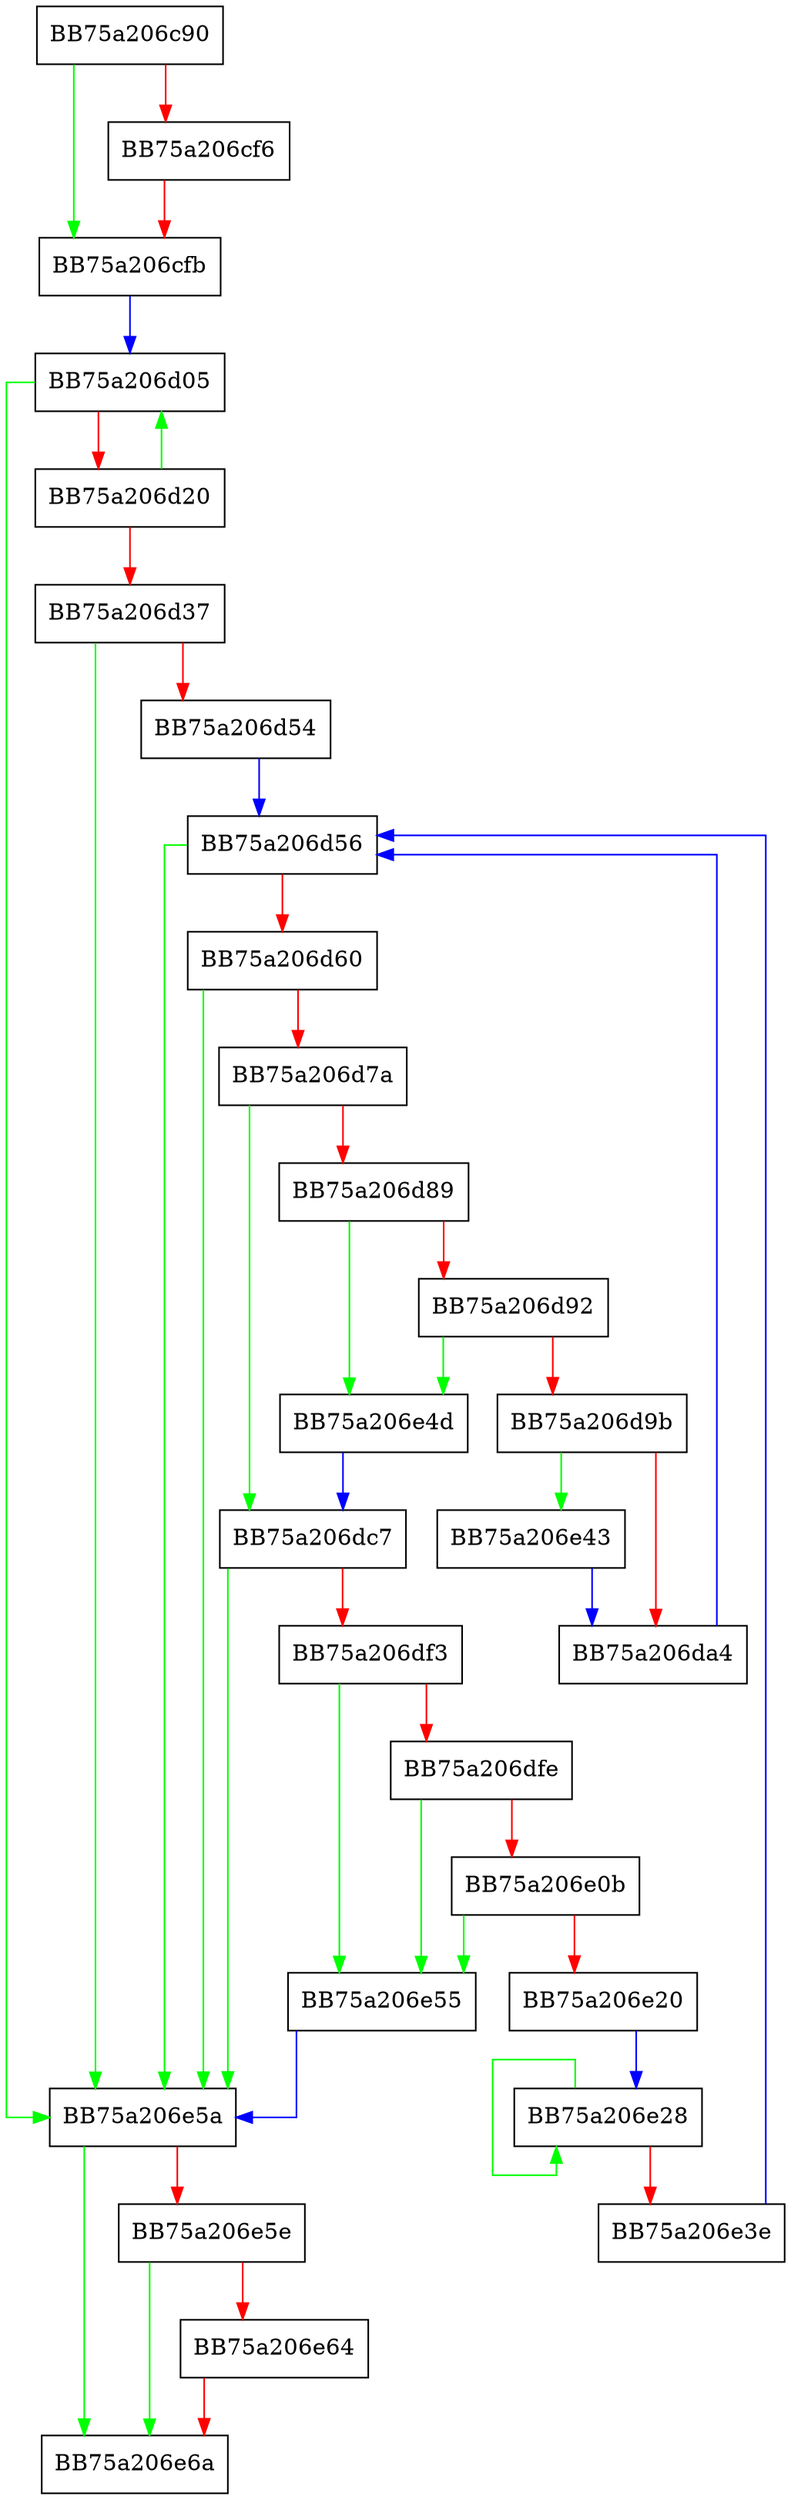 digraph ReadLengths {
  node [shape="box"];
  graph [splines=ortho];
  BB75a206c90 -> BB75a206cfb [color="green"];
  BB75a206c90 -> BB75a206cf6 [color="red"];
  BB75a206cf6 -> BB75a206cfb [color="red"];
  BB75a206cfb -> BB75a206d05 [color="blue"];
  BB75a206d05 -> BB75a206e5a [color="green"];
  BB75a206d05 -> BB75a206d20 [color="red"];
  BB75a206d20 -> BB75a206d05 [color="green"];
  BB75a206d20 -> BB75a206d37 [color="red"];
  BB75a206d37 -> BB75a206e5a [color="green"];
  BB75a206d37 -> BB75a206d54 [color="red"];
  BB75a206d54 -> BB75a206d56 [color="blue"];
  BB75a206d56 -> BB75a206e5a [color="green"];
  BB75a206d56 -> BB75a206d60 [color="red"];
  BB75a206d60 -> BB75a206e5a [color="green"];
  BB75a206d60 -> BB75a206d7a [color="red"];
  BB75a206d7a -> BB75a206dc7 [color="green"];
  BB75a206d7a -> BB75a206d89 [color="red"];
  BB75a206d89 -> BB75a206e4d [color="green"];
  BB75a206d89 -> BB75a206d92 [color="red"];
  BB75a206d92 -> BB75a206e4d [color="green"];
  BB75a206d92 -> BB75a206d9b [color="red"];
  BB75a206d9b -> BB75a206e43 [color="green"];
  BB75a206d9b -> BB75a206da4 [color="red"];
  BB75a206da4 -> BB75a206d56 [color="blue"];
  BB75a206dc7 -> BB75a206e5a [color="green"];
  BB75a206dc7 -> BB75a206df3 [color="red"];
  BB75a206df3 -> BB75a206e55 [color="green"];
  BB75a206df3 -> BB75a206dfe [color="red"];
  BB75a206dfe -> BB75a206e55 [color="green"];
  BB75a206dfe -> BB75a206e0b [color="red"];
  BB75a206e0b -> BB75a206e55 [color="green"];
  BB75a206e0b -> BB75a206e20 [color="red"];
  BB75a206e20 -> BB75a206e28 [color="blue"];
  BB75a206e28 -> BB75a206e28 [color="green"];
  BB75a206e28 -> BB75a206e3e [color="red"];
  BB75a206e3e -> BB75a206d56 [color="blue"];
  BB75a206e43 -> BB75a206da4 [color="blue"];
  BB75a206e4d -> BB75a206dc7 [color="blue"];
  BB75a206e55 -> BB75a206e5a [color="blue"];
  BB75a206e5a -> BB75a206e6a [color="green"];
  BB75a206e5a -> BB75a206e5e [color="red"];
  BB75a206e5e -> BB75a206e6a [color="green"];
  BB75a206e5e -> BB75a206e64 [color="red"];
  BB75a206e64 -> BB75a206e6a [color="red"];
}